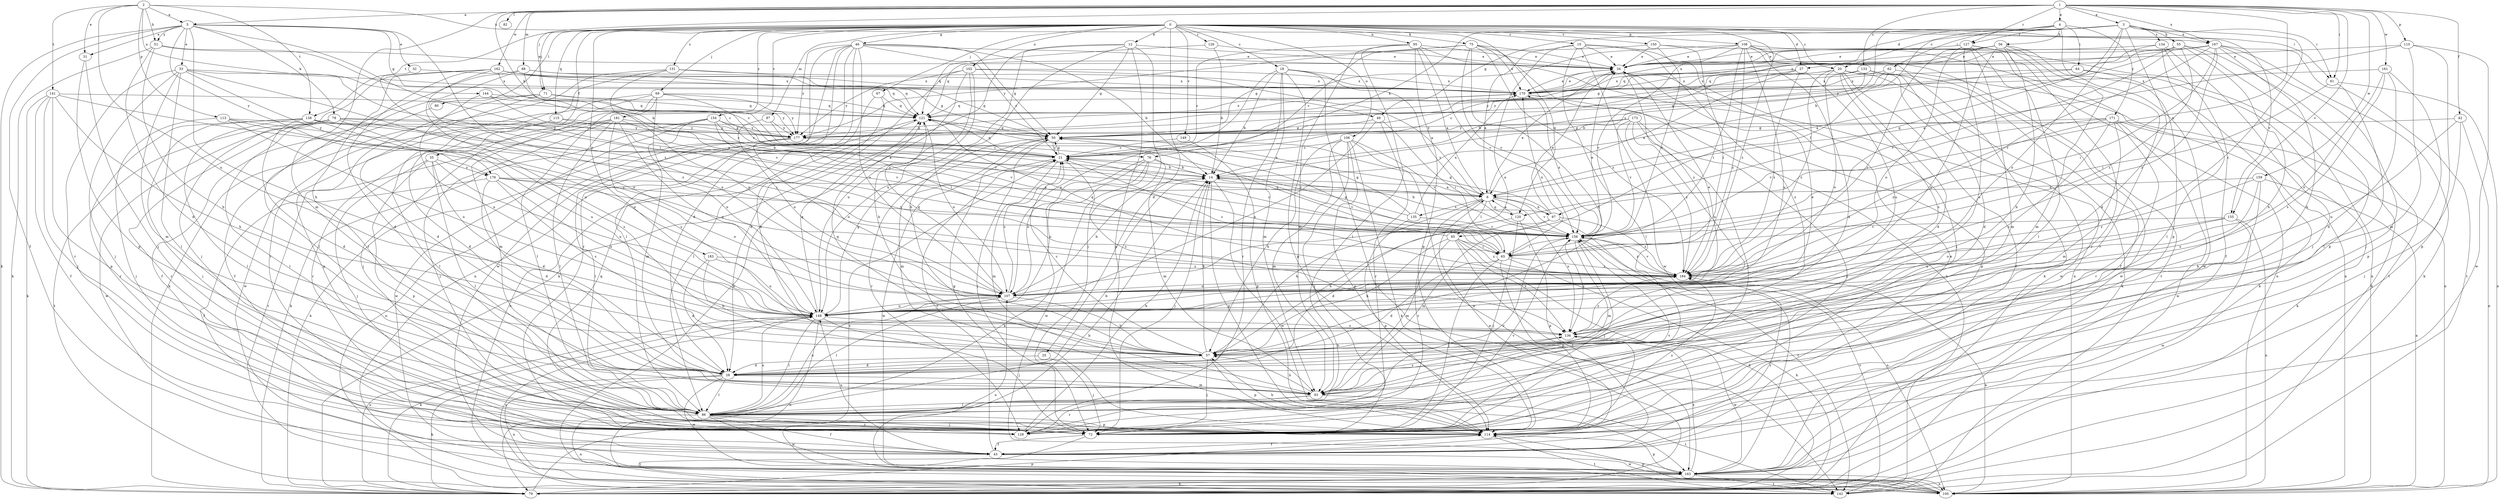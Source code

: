 strict digraph  {
0;
1;
2;
3;
4;
5;
6;
12;
14;
15;
18;
20;
21;
25;
27;
28;
31;
32;
33;
34;
35;
42;
43;
46;
49;
50;
51;
55;
56;
57;
61;
62;
64;
65;
67;
69;
71;
72;
75;
76;
78;
79;
80;
82;
85;
86;
87;
88;
93;
95;
97;
100;
102;
106;
107;
108;
110;
113;
114;
115;
120;
121;
126;
127;
128;
131;
133;
134;
135;
136;
138;
141;
142;
144;
148;
149;
150;
154;
155;
156;
159;
161;
162;
163;
167;
170;
171;
173;
176;
177;
181;
183;
184;
0 -> 12  [label=b];
0 -> 15  [label=c];
0 -> 18  [label=c];
0 -> 20  [label=c];
0 -> 25  [label=d];
0 -> 27  [label=d];
0 -> 35  [label=f];
0 -> 46  [label=g];
0 -> 61  [label=i];
0 -> 67  [label=j];
0 -> 69  [label=j];
0 -> 71  [label=j];
0 -> 75  [label=k];
0 -> 80  [label=l];
0 -> 87  [label=m];
0 -> 95  [label=n];
0 -> 102  [label=o];
0 -> 106  [label=o];
0 -> 108  [label=p];
0 -> 115  [label=q];
0 -> 120  [label=q];
0 -> 126  [label=r];
0 -> 131  [label=s];
0 -> 138  [label=t];
0 -> 149  [label=v];
0 -> 150  [label=v];
0 -> 154  [label=v];
0 -> 155  [label=v];
0 -> 181  [label=z];
0 -> 183  [label=z];
0 -> 184  [label=z];
1 -> 3  [label=a];
1 -> 4  [label=a];
1 -> 5  [label=a];
1 -> 42  [label=f];
1 -> 61  [label=i];
1 -> 71  [label=j];
1 -> 76  [label=k];
1 -> 82  [label=l];
1 -> 88  [label=m];
1 -> 93  [label=m];
1 -> 97  [label=n];
1 -> 110  [label=p];
1 -> 127  [label=r];
1 -> 133  [label=s];
1 -> 155  [label=v];
1 -> 159  [label=w];
1 -> 161  [label=w];
1 -> 162  [label=w];
1 -> 167  [label=x];
2 -> 5  [label=a];
2 -> 31  [label=e];
2 -> 51  [label=h];
2 -> 113  [label=p];
2 -> 138  [label=t];
2 -> 141  [label=t];
2 -> 144  [label=u];
2 -> 148  [label=u];
2 -> 167  [label=x];
3 -> 20  [label=c];
3 -> 27  [label=d];
3 -> 28  [label=d];
3 -> 49  [label=g];
3 -> 55  [label=h];
3 -> 61  [label=i];
3 -> 62  [label=i];
3 -> 107  [label=o];
3 -> 120  [label=q];
3 -> 134  [label=s];
3 -> 167  [label=x];
3 -> 184  [label=z];
4 -> 14  [label=b];
4 -> 56  [label=h];
4 -> 64  [label=i];
4 -> 76  [label=k];
4 -> 85  [label=l];
4 -> 114  [label=p];
4 -> 127  [label=r];
4 -> 171  [label=y];
5 -> 31  [label=e];
5 -> 32  [label=e];
5 -> 33  [label=e];
5 -> 43  [label=f];
5 -> 49  [label=g];
5 -> 57  [label=h];
5 -> 65  [label=i];
5 -> 78  [label=k];
5 -> 79  [label=k];
5 -> 176  [label=y];
5 -> 184  [label=z];
5 -> 51  [label=y];
6 -> 34  [label=e];
6 -> 57  [label=h];
6 -> 85  [label=l];
6 -> 97  [label=n];
6 -> 120  [label=q];
6 -> 128  [label=r];
6 -> 135  [label=s];
6 -> 136  [label=s];
6 -> 156  [label=v];
12 -> 34  [label=e];
12 -> 50  [label=g];
12 -> 57  [label=h];
12 -> 72  [label=j];
12 -> 79  [label=k];
12 -> 114  [label=p];
12 -> 148  [label=u];
14 -> 6  [label=a];
14 -> 72  [label=j];
14 -> 114  [label=p];
14 -> 156  [label=v];
14 -> 163  [label=w];
15 -> 6  [label=a];
15 -> 34  [label=e];
15 -> 72  [label=j];
15 -> 86  [label=l];
15 -> 107  [label=o];
15 -> 136  [label=s];
15 -> 163  [label=w];
18 -> 14  [label=b];
18 -> 93  [label=m];
18 -> 107  [label=o];
18 -> 114  [label=p];
18 -> 128  [label=r];
18 -> 142  [label=t];
18 -> 156  [label=v];
18 -> 170  [label=x];
20 -> 21  [label=c];
20 -> 28  [label=d];
20 -> 43  [label=f];
20 -> 79  [label=k];
20 -> 107  [label=o];
20 -> 136  [label=s];
20 -> 163  [label=w];
20 -> 170  [label=x];
20 -> 184  [label=z];
21 -> 14  [label=b];
21 -> 50  [label=g];
21 -> 93  [label=m];
21 -> 121  [label=q];
21 -> 136  [label=s];
21 -> 163  [label=w];
25 -> 28  [label=d];
25 -> 72  [label=j];
27 -> 6  [label=a];
27 -> 14  [label=b];
27 -> 148  [label=u];
27 -> 170  [label=x];
27 -> 184  [label=z];
28 -> 79  [label=k];
28 -> 86  [label=l];
28 -> 93  [label=m];
28 -> 100  [label=n];
28 -> 163  [label=w];
31 -> 72  [label=j];
31 -> 114  [label=p];
32 -> 170  [label=x];
32 -> 184  [label=z];
33 -> 72  [label=j];
33 -> 86  [label=l];
33 -> 93  [label=m];
33 -> 107  [label=o];
33 -> 128  [label=r];
33 -> 156  [label=v];
33 -> 170  [label=x];
33 -> 176  [label=y];
34 -> 170  [label=x];
34 -> 184  [label=z];
35 -> 28  [label=d];
35 -> 72  [label=j];
35 -> 86  [label=l];
35 -> 114  [label=p];
35 -> 148  [label=u];
35 -> 176  [label=y];
42 -> 72  [label=j];
42 -> 100  [label=n];
42 -> 148  [label=u];
42 -> 177  [label=y];
43 -> 6  [label=a];
43 -> 21  [label=c];
43 -> 148  [label=u];
43 -> 163  [label=w];
43 -> 184  [label=z];
46 -> 14  [label=b];
46 -> 21  [label=c];
46 -> 28  [label=d];
46 -> 34  [label=e];
46 -> 50  [label=g];
46 -> 86  [label=l];
46 -> 100  [label=n];
46 -> 107  [label=o];
46 -> 128  [label=r];
46 -> 163  [label=w];
46 -> 177  [label=y];
49 -> 50  [label=g];
49 -> 65  [label=i];
49 -> 128  [label=r];
49 -> 148  [label=u];
50 -> 21  [label=c];
50 -> 72  [label=j];
50 -> 93  [label=m];
50 -> 128  [label=r];
51 -> 14  [label=b];
51 -> 28  [label=d];
51 -> 34  [label=e];
51 -> 57  [label=h];
51 -> 79  [label=k];
55 -> 6  [label=a];
55 -> 34  [label=e];
55 -> 57  [label=h];
55 -> 114  [label=p];
55 -> 142  [label=t];
55 -> 156  [label=v];
55 -> 177  [label=y];
55 -> 184  [label=z];
56 -> 34  [label=e];
56 -> 50  [label=g];
56 -> 57  [label=h];
56 -> 93  [label=m];
56 -> 121  [label=q];
56 -> 128  [label=r];
56 -> 148  [label=u];
56 -> 163  [label=w];
56 -> 170  [label=x];
57 -> 14  [label=b];
57 -> 21  [label=c];
57 -> 28  [label=d];
57 -> 72  [label=j];
57 -> 114  [label=p];
57 -> 121  [label=q];
61 -> 65  [label=i];
61 -> 86  [label=l];
61 -> 100  [label=n];
62 -> 50  [label=g];
62 -> 79  [label=k];
62 -> 170  [label=x];
62 -> 177  [label=y];
64 -> 21  [label=c];
64 -> 79  [label=k];
64 -> 100  [label=n];
64 -> 170  [label=x];
65 -> 28  [label=d];
65 -> 50  [label=g];
65 -> 72  [label=j];
65 -> 79  [label=k];
65 -> 114  [label=p];
65 -> 121  [label=q];
65 -> 170  [label=x];
65 -> 184  [label=z];
67 -> 57  [label=h];
67 -> 86  [label=l];
67 -> 121  [label=q];
69 -> 72  [label=j];
69 -> 86  [label=l];
69 -> 93  [label=m];
69 -> 121  [label=q];
69 -> 148  [label=u];
69 -> 156  [label=v];
69 -> 163  [label=w];
69 -> 177  [label=y];
71 -> 28  [label=d];
71 -> 43  [label=f];
71 -> 114  [label=p];
71 -> 121  [label=q];
71 -> 177  [label=y];
72 -> 34  [label=e];
72 -> 43  [label=f];
72 -> 142  [label=t];
72 -> 156  [label=v];
72 -> 184  [label=z];
75 -> 21  [label=c];
75 -> 34  [label=e];
75 -> 57  [label=h];
75 -> 121  [label=q];
75 -> 142  [label=t];
75 -> 156  [label=v];
75 -> 170  [label=x];
75 -> 184  [label=z];
76 -> 14  [label=b];
76 -> 79  [label=k];
76 -> 93  [label=m];
76 -> 107  [label=o];
76 -> 148  [label=u];
76 -> 163  [label=w];
78 -> 50  [label=g];
78 -> 86  [label=l];
78 -> 128  [label=r];
78 -> 136  [label=s];
78 -> 142  [label=t];
78 -> 156  [label=v];
78 -> 163  [label=w];
78 -> 177  [label=y];
79 -> 14  [label=b];
79 -> 114  [label=p];
79 -> 148  [label=u];
80 -> 43  [label=f];
85 -> 21  [label=c];
85 -> 43  [label=f];
85 -> 57  [label=h];
85 -> 65  [label=i];
85 -> 79  [label=k];
85 -> 93  [label=m];
85 -> 136  [label=s];
85 -> 184  [label=z];
86 -> 14  [label=b];
86 -> 43  [label=f];
86 -> 72  [label=j];
86 -> 100  [label=n];
86 -> 107  [label=o];
86 -> 114  [label=p];
86 -> 128  [label=r];
86 -> 148  [label=u];
86 -> 156  [label=v];
86 -> 163  [label=w];
87 -> 6  [label=a];
87 -> 107  [label=o];
87 -> 177  [label=y];
88 -> 21  [label=c];
88 -> 86  [label=l];
88 -> 107  [label=o];
88 -> 121  [label=q];
88 -> 170  [label=x];
93 -> 57  [label=h];
93 -> 86  [label=l];
93 -> 128  [label=r];
93 -> 136  [label=s];
93 -> 142  [label=t];
95 -> 6  [label=a];
95 -> 21  [label=c];
95 -> 34  [label=e];
95 -> 86  [label=l];
95 -> 93  [label=m];
95 -> 100  [label=n];
95 -> 114  [label=p];
95 -> 156  [label=v];
97 -> 14  [label=b];
97 -> 34  [label=e];
97 -> 50  [label=g];
97 -> 57  [label=h];
97 -> 93  [label=m];
97 -> 142  [label=t];
97 -> 184  [label=z];
100 -> 21  [label=c];
100 -> 107  [label=o];
100 -> 114  [label=p];
102 -> 6  [label=a];
102 -> 28  [label=d];
102 -> 57  [label=h];
102 -> 100  [label=n];
102 -> 148  [label=u];
102 -> 170  [label=x];
102 -> 177  [label=y];
106 -> 21  [label=c];
106 -> 57  [label=h];
106 -> 72  [label=j];
106 -> 79  [label=k];
106 -> 93  [label=m];
106 -> 114  [label=p];
106 -> 156  [label=v];
106 -> 163  [label=w];
107 -> 14  [label=b];
107 -> 21  [label=c];
107 -> 34  [label=e];
107 -> 57  [label=h];
107 -> 86  [label=l];
107 -> 121  [label=q];
107 -> 148  [label=u];
108 -> 28  [label=d];
108 -> 34  [label=e];
108 -> 50  [label=g];
108 -> 65  [label=i];
108 -> 79  [label=k];
108 -> 100  [label=n];
108 -> 142  [label=t];
108 -> 148  [label=u];
108 -> 156  [label=v];
108 -> 184  [label=z];
110 -> 6  [label=a];
110 -> 34  [label=e];
110 -> 93  [label=m];
110 -> 114  [label=p];
110 -> 163  [label=w];
113 -> 65  [label=i];
113 -> 72  [label=j];
113 -> 107  [label=o];
113 -> 148  [label=u];
113 -> 177  [label=y];
114 -> 43  [label=f];
114 -> 50  [label=g];
114 -> 57  [label=h];
114 -> 121  [label=q];
114 -> 142  [label=t];
115 -> 28  [label=d];
115 -> 86  [label=l];
115 -> 156  [label=v];
115 -> 177  [label=y];
120 -> 6  [label=a];
120 -> 28  [label=d];
120 -> 72  [label=j];
120 -> 114  [label=p];
121 -> 50  [label=g];
121 -> 100  [label=n];
121 -> 107  [label=o];
121 -> 170  [label=x];
126 -> 14  [label=b];
126 -> 34  [label=e];
126 -> 121  [label=q];
127 -> 34  [label=e];
127 -> 86  [label=l];
127 -> 93  [label=m];
127 -> 100  [label=n];
127 -> 107  [label=o];
127 -> 128  [label=r];
127 -> 136  [label=s];
127 -> 184  [label=z];
128 -> 14  [label=b];
128 -> 156  [label=v];
131 -> 50  [label=g];
131 -> 79  [label=k];
131 -> 107  [label=o];
131 -> 128  [label=r];
131 -> 170  [label=x];
133 -> 14  [label=b];
133 -> 28  [label=d];
133 -> 43  [label=f];
133 -> 163  [label=w];
133 -> 170  [label=x];
133 -> 177  [label=y];
134 -> 34  [label=e];
134 -> 43  [label=f];
134 -> 72  [label=j];
134 -> 86  [label=l];
134 -> 121  [label=q];
135 -> 21  [label=c];
135 -> 50  [label=g];
135 -> 114  [label=p];
135 -> 156  [label=v];
135 -> 170  [label=x];
136 -> 57  [label=h];
136 -> 163  [label=w];
136 -> 184  [label=z];
138 -> 6  [label=a];
138 -> 28  [label=d];
138 -> 50  [label=g];
138 -> 72  [label=j];
138 -> 86  [label=l];
138 -> 128  [label=r];
138 -> 148  [label=u];
141 -> 43  [label=f];
141 -> 57  [label=h];
141 -> 72  [label=j];
141 -> 79  [label=k];
141 -> 114  [label=p];
141 -> 121  [label=q];
141 -> 184  [label=z];
142 -> 148  [label=u];
142 -> 156  [label=v];
144 -> 6  [label=a];
144 -> 121  [label=q];
144 -> 148  [label=u];
144 -> 156  [label=v];
148 -> 34  [label=e];
148 -> 50  [label=g];
148 -> 72  [label=j];
148 -> 79  [label=k];
148 -> 86  [label=l];
148 -> 100  [label=n];
148 -> 121  [label=q];
148 -> 136  [label=s];
149 -> 21  [label=c];
149 -> 114  [label=p];
150 -> 34  [label=e];
150 -> 65  [label=i];
150 -> 100  [label=n];
150 -> 156  [label=v];
150 -> 177  [label=y];
154 -> 14  [label=b];
154 -> 21  [label=c];
154 -> 65  [label=i];
154 -> 79  [label=k];
154 -> 93  [label=m];
154 -> 163  [label=w];
154 -> 177  [label=y];
155 -> 100  [label=n];
155 -> 107  [label=o];
155 -> 148  [label=u];
155 -> 156  [label=v];
155 -> 163  [label=w];
156 -> 34  [label=e];
156 -> 65  [label=i];
156 -> 72  [label=j];
156 -> 93  [label=m];
156 -> 100  [label=n];
156 -> 136  [label=s];
156 -> 170  [label=x];
156 -> 184  [label=z];
159 -> 6  [label=a];
159 -> 57  [label=h];
159 -> 100  [label=n];
159 -> 148  [label=u];
159 -> 184  [label=z];
161 -> 28  [label=d];
161 -> 107  [label=o];
161 -> 114  [label=p];
161 -> 136  [label=s];
161 -> 170  [label=x];
162 -> 21  [label=c];
162 -> 28  [label=d];
162 -> 50  [label=g];
162 -> 72  [label=j];
162 -> 86  [label=l];
162 -> 121  [label=q];
162 -> 148  [label=u];
162 -> 170  [label=x];
163 -> 79  [label=k];
163 -> 100  [label=n];
163 -> 114  [label=p];
163 -> 136  [label=s];
163 -> 142  [label=t];
167 -> 34  [label=e];
167 -> 57  [label=h];
167 -> 65  [label=i];
167 -> 72  [label=j];
167 -> 79  [label=k];
167 -> 142  [label=t];
167 -> 156  [label=v];
167 -> 170  [label=x];
167 -> 184  [label=z];
170 -> 34  [label=e];
170 -> 114  [label=p];
170 -> 121  [label=q];
171 -> 50  [label=g];
171 -> 79  [label=k];
171 -> 93  [label=m];
171 -> 128  [label=r];
171 -> 136  [label=s];
171 -> 156  [label=v];
171 -> 163  [label=w];
171 -> 184  [label=z];
173 -> 50  [label=g];
173 -> 72  [label=j];
173 -> 86  [label=l];
173 -> 148  [label=u];
173 -> 156  [label=v];
173 -> 177  [label=y];
173 -> 184  [label=z];
176 -> 6  [label=a];
176 -> 28  [label=d];
176 -> 43  [label=f];
176 -> 107  [label=o];
176 -> 136  [label=s];
176 -> 148  [label=u];
176 -> 156  [label=v];
177 -> 21  [label=c];
177 -> 79  [label=k];
177 -> 86  [label=l];
177 -> 100  [label=n];
177 -> 107  [label=o];
181 -> 21  [label=c];
181 -> 72  [label=j];
181 -> 86  [label=l];
181 -> 128  [label=r];
181 -> 136  [label=s];
181 -> 142  [label=t];
181 -> 148  [label=u];
181 -> 177  [label=y];
183 -> 28  [label=d];
183 -> 57  [label=h];
183 -> 148  [label=u];
183 -> 184  [label=z];
184 -> 21  [label=c];
184 -> 100  [label=n];
184 -> 107  [label=o];
184 -> 121  [label=q];
184 -> 156  [label=v];
}
